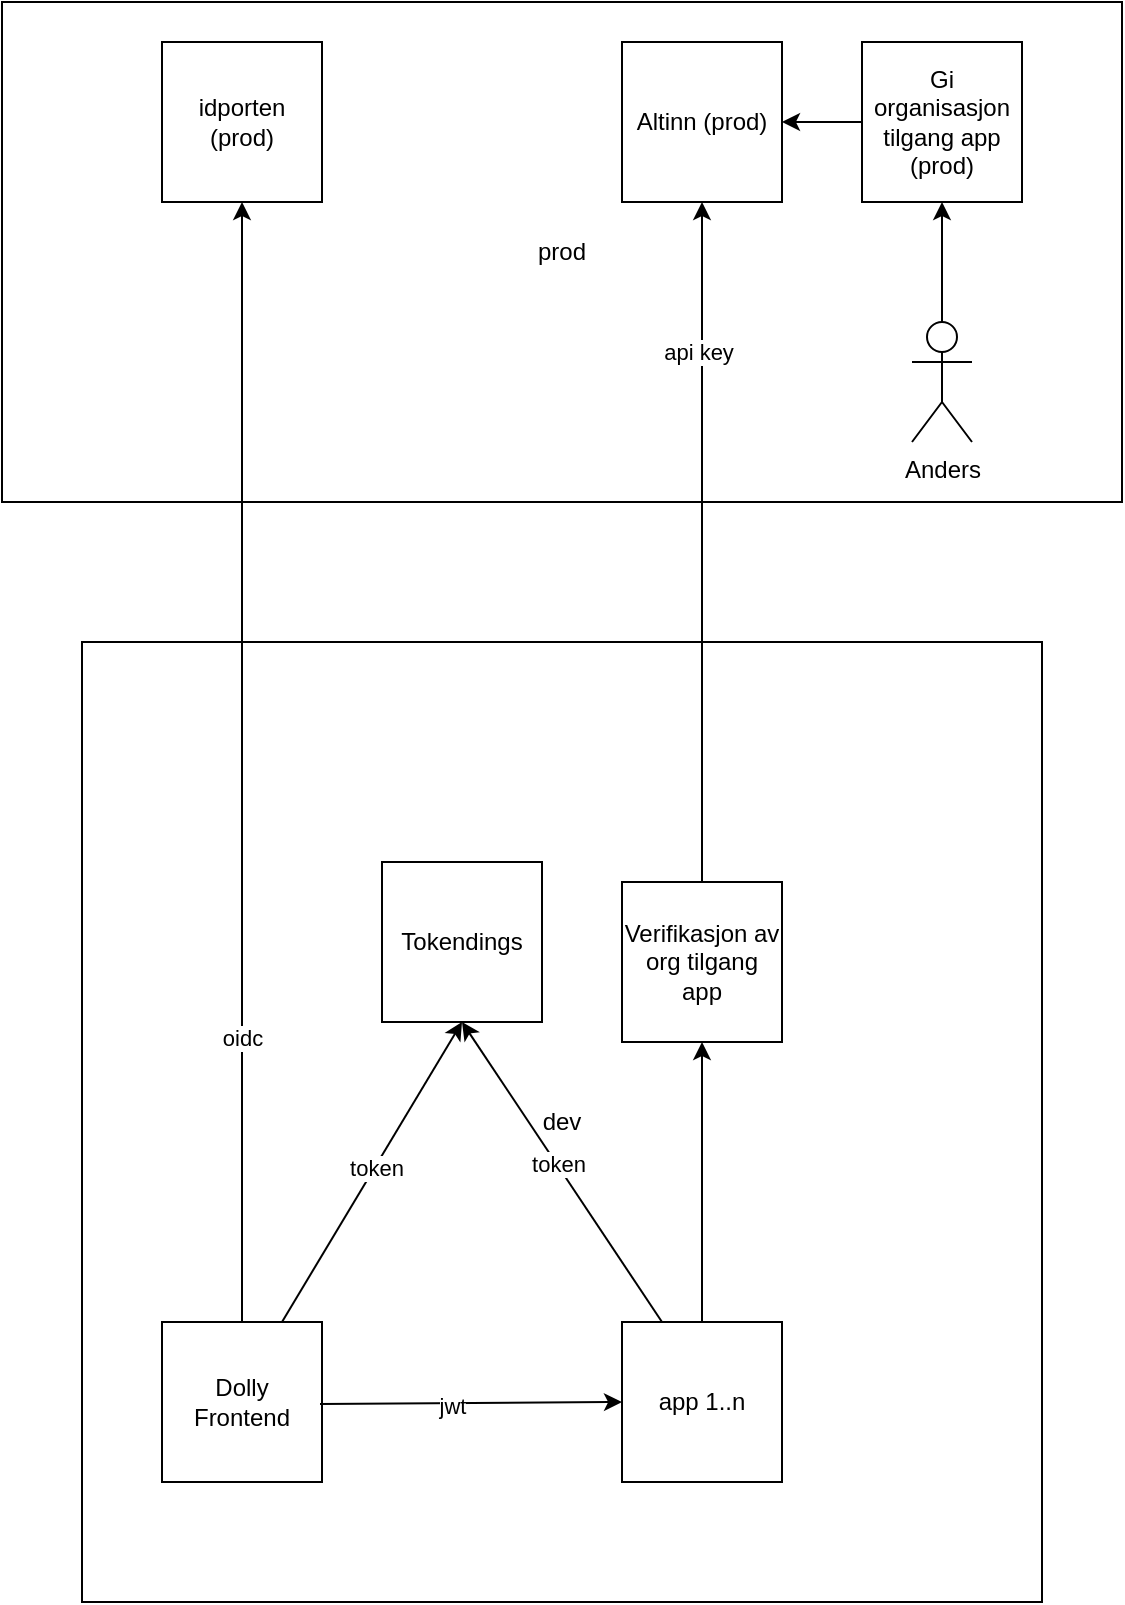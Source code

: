<mxfile version="14.4.4" type="github">
  <diagram id="r2qU8WvdopqqVFqaQ7xJ" name="Page-1">
    <mxGraphModel dx="1457" dy="920" grid="1" gridSize="10" guides="1" tooltips="1" connect="1" arrows="1" fold="1" page="1" pageScale="1" pageWidth="850" pageHeight="1100" math="0" shadow="0">
      <root>
        <mxCell id="0" />
        <mxCell id="1" parent="0" />
        <mxCell id="jmgEZT4kBAQgn7LJN53H-34" value="prod" style="rounded=0;whiteSpace=wrap;html=1;" vertex="1" parent="1">
          <mxGeometry x="160" y="120" width="560" height="250" as="geometry" />
        </mxCell>
        <mxCell id="jmgEZT4kBAQgn7LJN53H-2" value="dev" style="whiteSpace=wrap;html=1;aspect=fixed;" vertex="1" parent="1">
          <mxGeometry x="200" y="440" width="480" height="480" as="geometry" />
        </mxCell>
        <mxCell id="jmgEZT4kBAQgn7LJN53H-1" value="Dolly Frontend" style="whiteSpace=wrap;html=1;aspect=fixed;" vertex="1" parent="1">
          <mxGeometry x="240" y="780" width="80" height="80" as="geometry" />
        </mxCell>
        <mxCell id="jmgEZT4kBAQgn7LJN53H-3" value="idporten (prod)" style="whiteSpace=wrap;html=1;aspect=fixed;" vertex="1" parent="1">
          <mxGeometry x="240" y="140" width="80" height="80" as="geometry" />
        </mxCell>
        <mxCell id="jmgEZT4kBAQgn7LJN53H-4" value="Altinn (prod)" style="whiteSpace=wrap;html=1;aspect=fixed;" vertex="1" parent="1">
          <mxGeometry x="470" y="140" width="80" height="80" as="geometry" />
        </mxCell>
        <mxCell id="jmgEZT4kBAQgn7LJN53H-5" value="Tokendings" style="whiteSpace=wrap;html=1;aspect=fixed;" vertex="1" parent="1">
          <mxGeometry x="350" y="550" width="80" height="80" as="geometry" />
        </mxCell>
        <mxCell id="jmgEZT4kBAQgn7LJN53H-6" value="Verifikasjon av org tilgang app" style="whiteSpace=wrap;html=1;aspect=fixed;" vertex="1" parent="1">
          <mxGeometry x="470" y="560" width="80" height="80" as="geometry" />
        </mxCell>
        <mxCell id="jmgEZT4kBAQgn7LJN53H-7" value="Gi organisasjon tilgang app (prod)" style="whiteSpace=wrap;html=1;aspect=fixed;" vertex="1" parent="1">
          <mxGeometry x="590" y="140" width="80" height="80" as="geometry" />
        </mxCell>
        <mxCell id="jmgEZT4kBAQgn7LJN53H-8" value="" style="endArrow=classic;html=1;exitX=0.5;exitY=0;exitDx=0;exitDy=0;entryX=0.5;entryY=1;entryDx=0;entryDy=0;" edge="1" parent="1" source="jmgEZT4kBAQgn7LJN53H-1" target="jmgEZT4kBAQgn7LJN53H-3">
          <mxGeometry width="50" height="50" relative="1" as="geometry">
            <mxPoint x="460" y="450" as="sourcePoint" />
            <mxPoint x="510" y="400" as="targetPoint" />
          </mxGeometry>
        </mxCell>
        <mxCell id="jmgEZT4kBAQgn7LJN53H-32" value="oidc" style="edgeLabel;html=1;align=center;verticalAlign=middle;resizable=0;points=[];" vertex="1" connectable="0" parent="jmgEZT4kBAQgn7LJN53H-8">
          <mxGeometry x="-0.492" relative="1" as="geometry">
            <mxPoint as="offset" />
          </mxGeometry>
        </mxCell>
        <mxCell id="jmgEZT4kBAQgn7LJN53H-15" value="" style="endArrow=classic;html=1;exitX=0.5;exitY=0;exitDx=0;exitDy=0;entryX=0.5;entryY=1;entryDx=0;entryDy=0;" edge="1" parent="1" source="jmgEZT4kBAQgn7LJN53H-6" target="jmgEZT4kBAQgn7LJN53H-4">
          <mxGeometry width="50" height="50" relative="1" as="geometry">
            <mxPoint x="460" y="460" as="sourcePoint" />
            <mxPoint x="510" y="410" as="targetPoint" />
          </mxGeometry>
        </mxCell>
        <mxCell id="jmgEZT4kBAQgn7LJN53H-29" value="api key" style="edgeLabel;html=1;align=center;verticalAlign=middle;resizable=0;points=[];" vertex="1" connectable="0" parent="jmgEZT4kBAQgn7LJN53H-15">
          <mxGeometry x="0.558" y="2" relative="1" as="geometry">
            <mxPoint as="offset" />
          </mxGeometry>
        </mxCell>
        <mxCell id="jmgEZT4kBAQgn7LJN53H-16" value="app 1..n" style="whiteSpace=wrap;html=1;aspect=fixed;" vertex="1" parent="1">
          <mxGeometry x="470" y="780" width="80" height="80" as="geometry" />
        </mxCell>
        <mxCell id="jmgEZT4kBAQgn7LJN53H-17" value="" style="endArrow=classic;html=1;entryX=0;entryY=0.5;entryDx=0;entryDy=0;" edge="1" parent="1" target="jmgEZT4kBAQgn7LJN53H-16">
          <mxGeometry width="50" height="50" relative="1" as="geometry">
            <mxPoint x="319" y="821" as="sourcePoint" />
            <mxPoint x="520" y="700" as="targetPoint" />
          </mxGeometry>
        </mxCell>
        <mxCell id="jmgEZT4kBAQgn7LJN53H-33" value="jwt" style="edgeLabel;html=1;align=center;verticalAlign=middle;resizable=0;points=[];" vertex="1" connectable="0" parent="jmgEZT4kBAQgn7LJN53H-17">
          <mxGeometry x="-0.135" y="-1" relative="1" as="geometry">
            <mxPoint as="offset" />
          </mxGeometry>
        </mxCell>
        <mxCell id="jmgEZT4kBAQgn7LJN53H-18" value="" style="endArrow=classic;html=1;exitX=0.5;exitY=0;exitDx=0;exitDy=0;entryX=0.5;entryY=1;entryDx=0;entryDy=0;" edge="1" parent="1" source="jmgEZT4kBAQgn7LJN53H-16" target="jmgEZT4kBAQgn7LJN53H-6">
          <mxGeometry width="50" height="50" relative="1" as="geometry">
            <mxPoint x="470" y="750" as="sourcePoint" />
            <mxPoint x="520" y="700" as="targetPoint" />
          </mxGeometry>
        </mxCell>
        <mxCell id="jmgEZT4kBAQgn7LJN53H-20" value="Anders" style="shape=umlActor;verticalLabelPosition=bottom;verticalAlign=top;html=1;outlineConnect=0;" vertex="1" parent="1">
          <mxGeometry x="615" y="280" width="30" height="60" as="geometry" />
        </mxCell>
        <mxCell id="jmgEZT4kBAQgn7LJN53H-21" value="" style="endArrow=classic;html=1;entryX=0.5;entryY=1;entryDx=0;entryDy=0;" edge="1" parent="1" source="jmgEZT4kBAQgn7LJN53H-20" target="jmgEZT4kBAQgn7LJN53H-7">
          <mxGeometry width="50" height="50" relative="1" as="geometry">
            <mxPoint x="230" y="370" as="sourcePoint" />
            <mxPoint x="280" y="320" as="targetPoint" />
          </mxGeometry>
        </mxCell>
        <mxCell id="jmgEZT4kBAQgn7LJN53H-27" value="" style="endArrow=classic;html=1;exitX=0.75;exitY=0;exitDx=0;exitDy=0;entryX=0.5;entryY=1;entryDx=0;entryDy=0;" edge="1" parent="1" source="jmgEZT4kBAQgn7LJN53H-1" target="jmgEZT4kBAQgn7LJN53H-5">
          <mxGeometry width="50" height="50" relative="1" as="geometry">
            <mxPoint x="470" y="650" as="sourcePoint" />
            <mxPoint x="520" y="600" as="targetPoint" />
          </mxGeometry>
        </mxCell>
        <mxCell id="jmgEZT4kBAQgn7LJN53H-30" value="token" style="edgeLabel;html=1;align=center;verticalAlign=middle;resizable=0;points=[];" vertex="1" connectable="0" parent="jmgEZT4kBAQgn7LJN53H-27">
          <mxGeometry x="0.027" relative="1" as="geometry">
            <mxPoint as="offset" />
          </mxGeometry>
        </mxCell>
        <mxCell id="jmgEZT4kBAQgn7LJN53H-28" value="" style="endArrow=classic;html=1;entryX=0.5;entryY=1;entryDx=0;entryDy=0;exitX=0.25;exitY=0;exitDx=0;exitDy=0;rounded=0;" edge="1" parent="1" source="jmgEZT4kBAQgn7LJN53H-16" target="jmgEZT4kBAQgn7LJN53H-5">
          <mxGeometry width="50" height="50" relative="1" as="geometry">
            <mxPoint x="470" y="650" as="sourcePoint" />
            <mxPoint x="520" y="600" as="targetPoint" />
          </mxGeometry>
        </mxCell>
        <mxCell id="jmgEZT4kBAQgn7LJN53H-31" value="token" style="edgeLabel;html=1;align=center;verticalAlign=middle;resizable=0;points=[];" vertex="1" connectable="0" parent="jmgEZT4kBAQgn7LJN53H-28">
          <mxGeometry x="0.055" relative="1" as="geometry">
            <mxPoint as="offset" />
          </mxGeometry>
        </mxCell>
        <mxCell id="jmgEZT4kBAQgn7LJN53H-35" value="" style="endArrow=classic;html=1;exitX=0;exitY=0.5;exitDx=0;exitDy=0;" edge="1" parent="1" source="jmgEZT4kBAQgn7LJN53H-7" target="jmgEZT4kBAQgn7LJN53H-4">
          <mxGeometry width="50" height="50" relative="1" as="geometry">
            <mxPoint x="260" y="320" as="sourcePoint" />
            <mxPoint x="310" y="270" as="targetPoint" />
          </mxGeometry>
        </mxCell>
      </root>
    </mxGraphModel>
  </diagram>
</mxfile>

